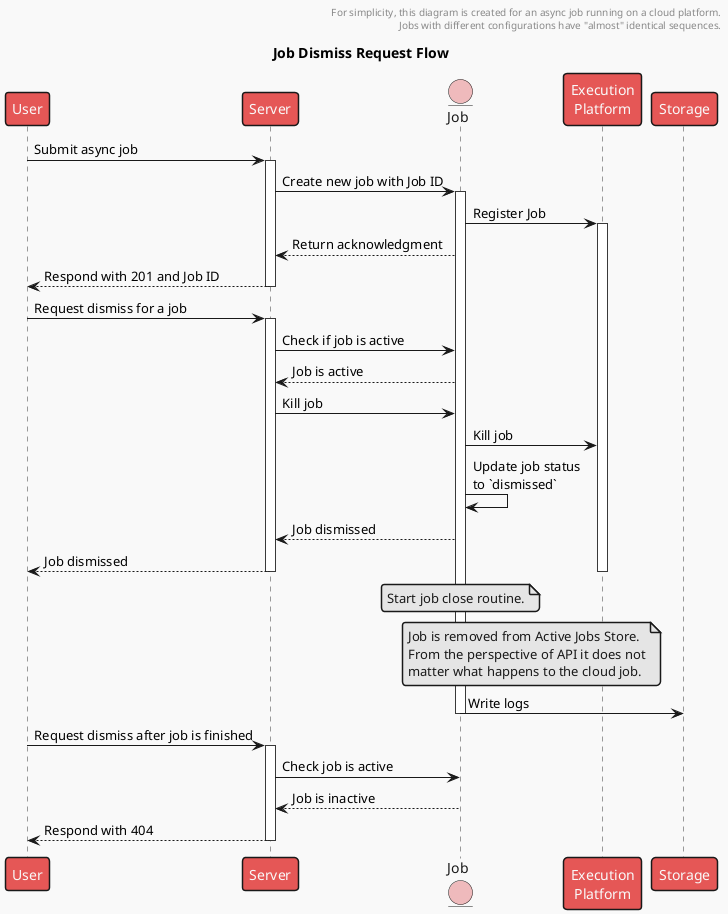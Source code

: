 @startuml dismiss
!theme mars

title Job Dismiss Request Flow
header
    For simplicity, this diagram is created for an async job running on a cloud platform.
    Jobs with different configurations have "almost" identical sequences.
end header

participant User
participant Server
entity Job
participant "Execution\nPlatform"
participant Storage

User -> Server: Submit async job
activate Server

Server -> Job: Create new job with Job ID
activate Job
Job -> "Execution\nPlatform": Register Job
activate "Execution\nPlatform"

Job --> Server: Return acknowledgment
Server --> User: Respond with 201 and Job ID
deactivate Server

User -> Server: Request dismiss for a job
activate Server
Server -> Job: Check if job is active
Job --> Server: Job is active
Server -> Job: Kill job
Job -> "Execution\nPlatform": Kill job
Job -> Job: Update job status\nto `dismissed`
Job --> Server: Job dismissed
Server --> User: Job dismissed
deactivate Server

note over Job: Start job close routine.
note over Job, "Execution\nPlatform": Job is removed from Active Jobs Store.\nFrom the perspective of API it does not\nmatter what happens to the cloud job.

deactivate "Execution\nPlatform"

Job -> Storage: Write logs
deactivate Job


User -> Server: Request dismiss after job is finished
activate Server
Server -> Job: Check job is active
Job --> Server: Job is inactive
Server --> User: Respond with 404
deactivate Server

@enduml
